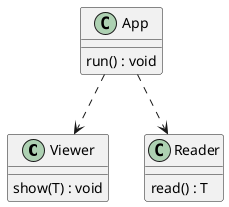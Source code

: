 @startuml

"Viewer" : show(T) : void
"Reader" : read() : T

"App" ..> "Reader"
"App" ..> "Viewer"

"App" : run() : void

@enduml
